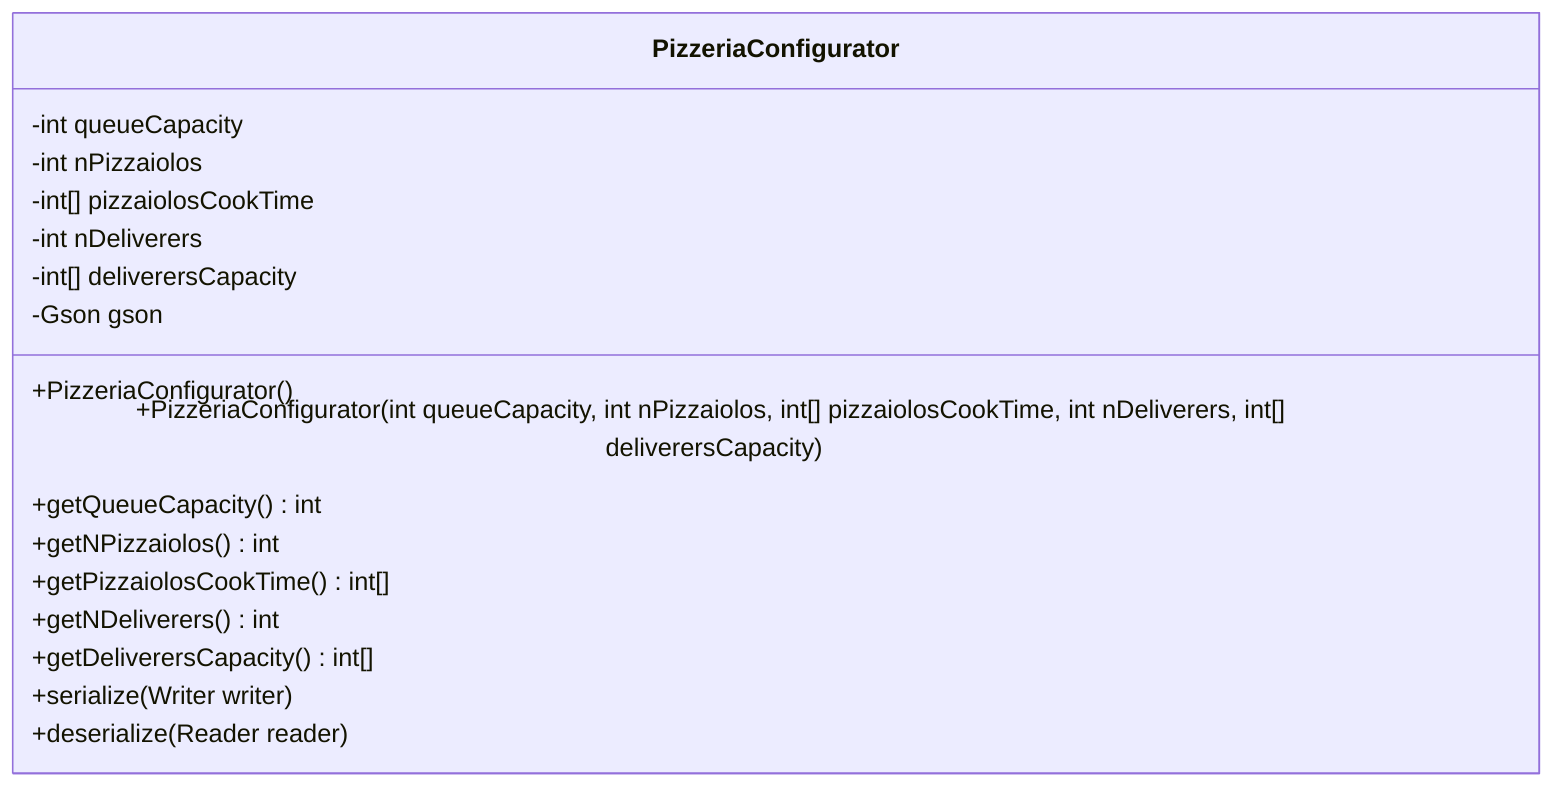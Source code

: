 classDiagram
    class PizzeriaConfigurator {
        -int queueCapacity
        -int nPizzaiolos
        -int[] pizzaiolosCookTime
        -int nDeliverers
        -int[] deliverersCapacity
        -Gson gson
        +PizzeriaConfigurator()
        +PizzeriaConfigurator(int queueCapacity, int nPizzaiolos, int[] pizzaiolosCookTime, int nDeliverers, int[] deliverersCapacity)
        +getQueueCapacity() int
        +getNPizzaiolos() int
        +getPizzaiolosCookTime() int[]
        +getNDeliverers() int
        +getDeliverersCapacity() int[]
        +serialize(Writer writer)
        +deserialize(Reader reader)
    }